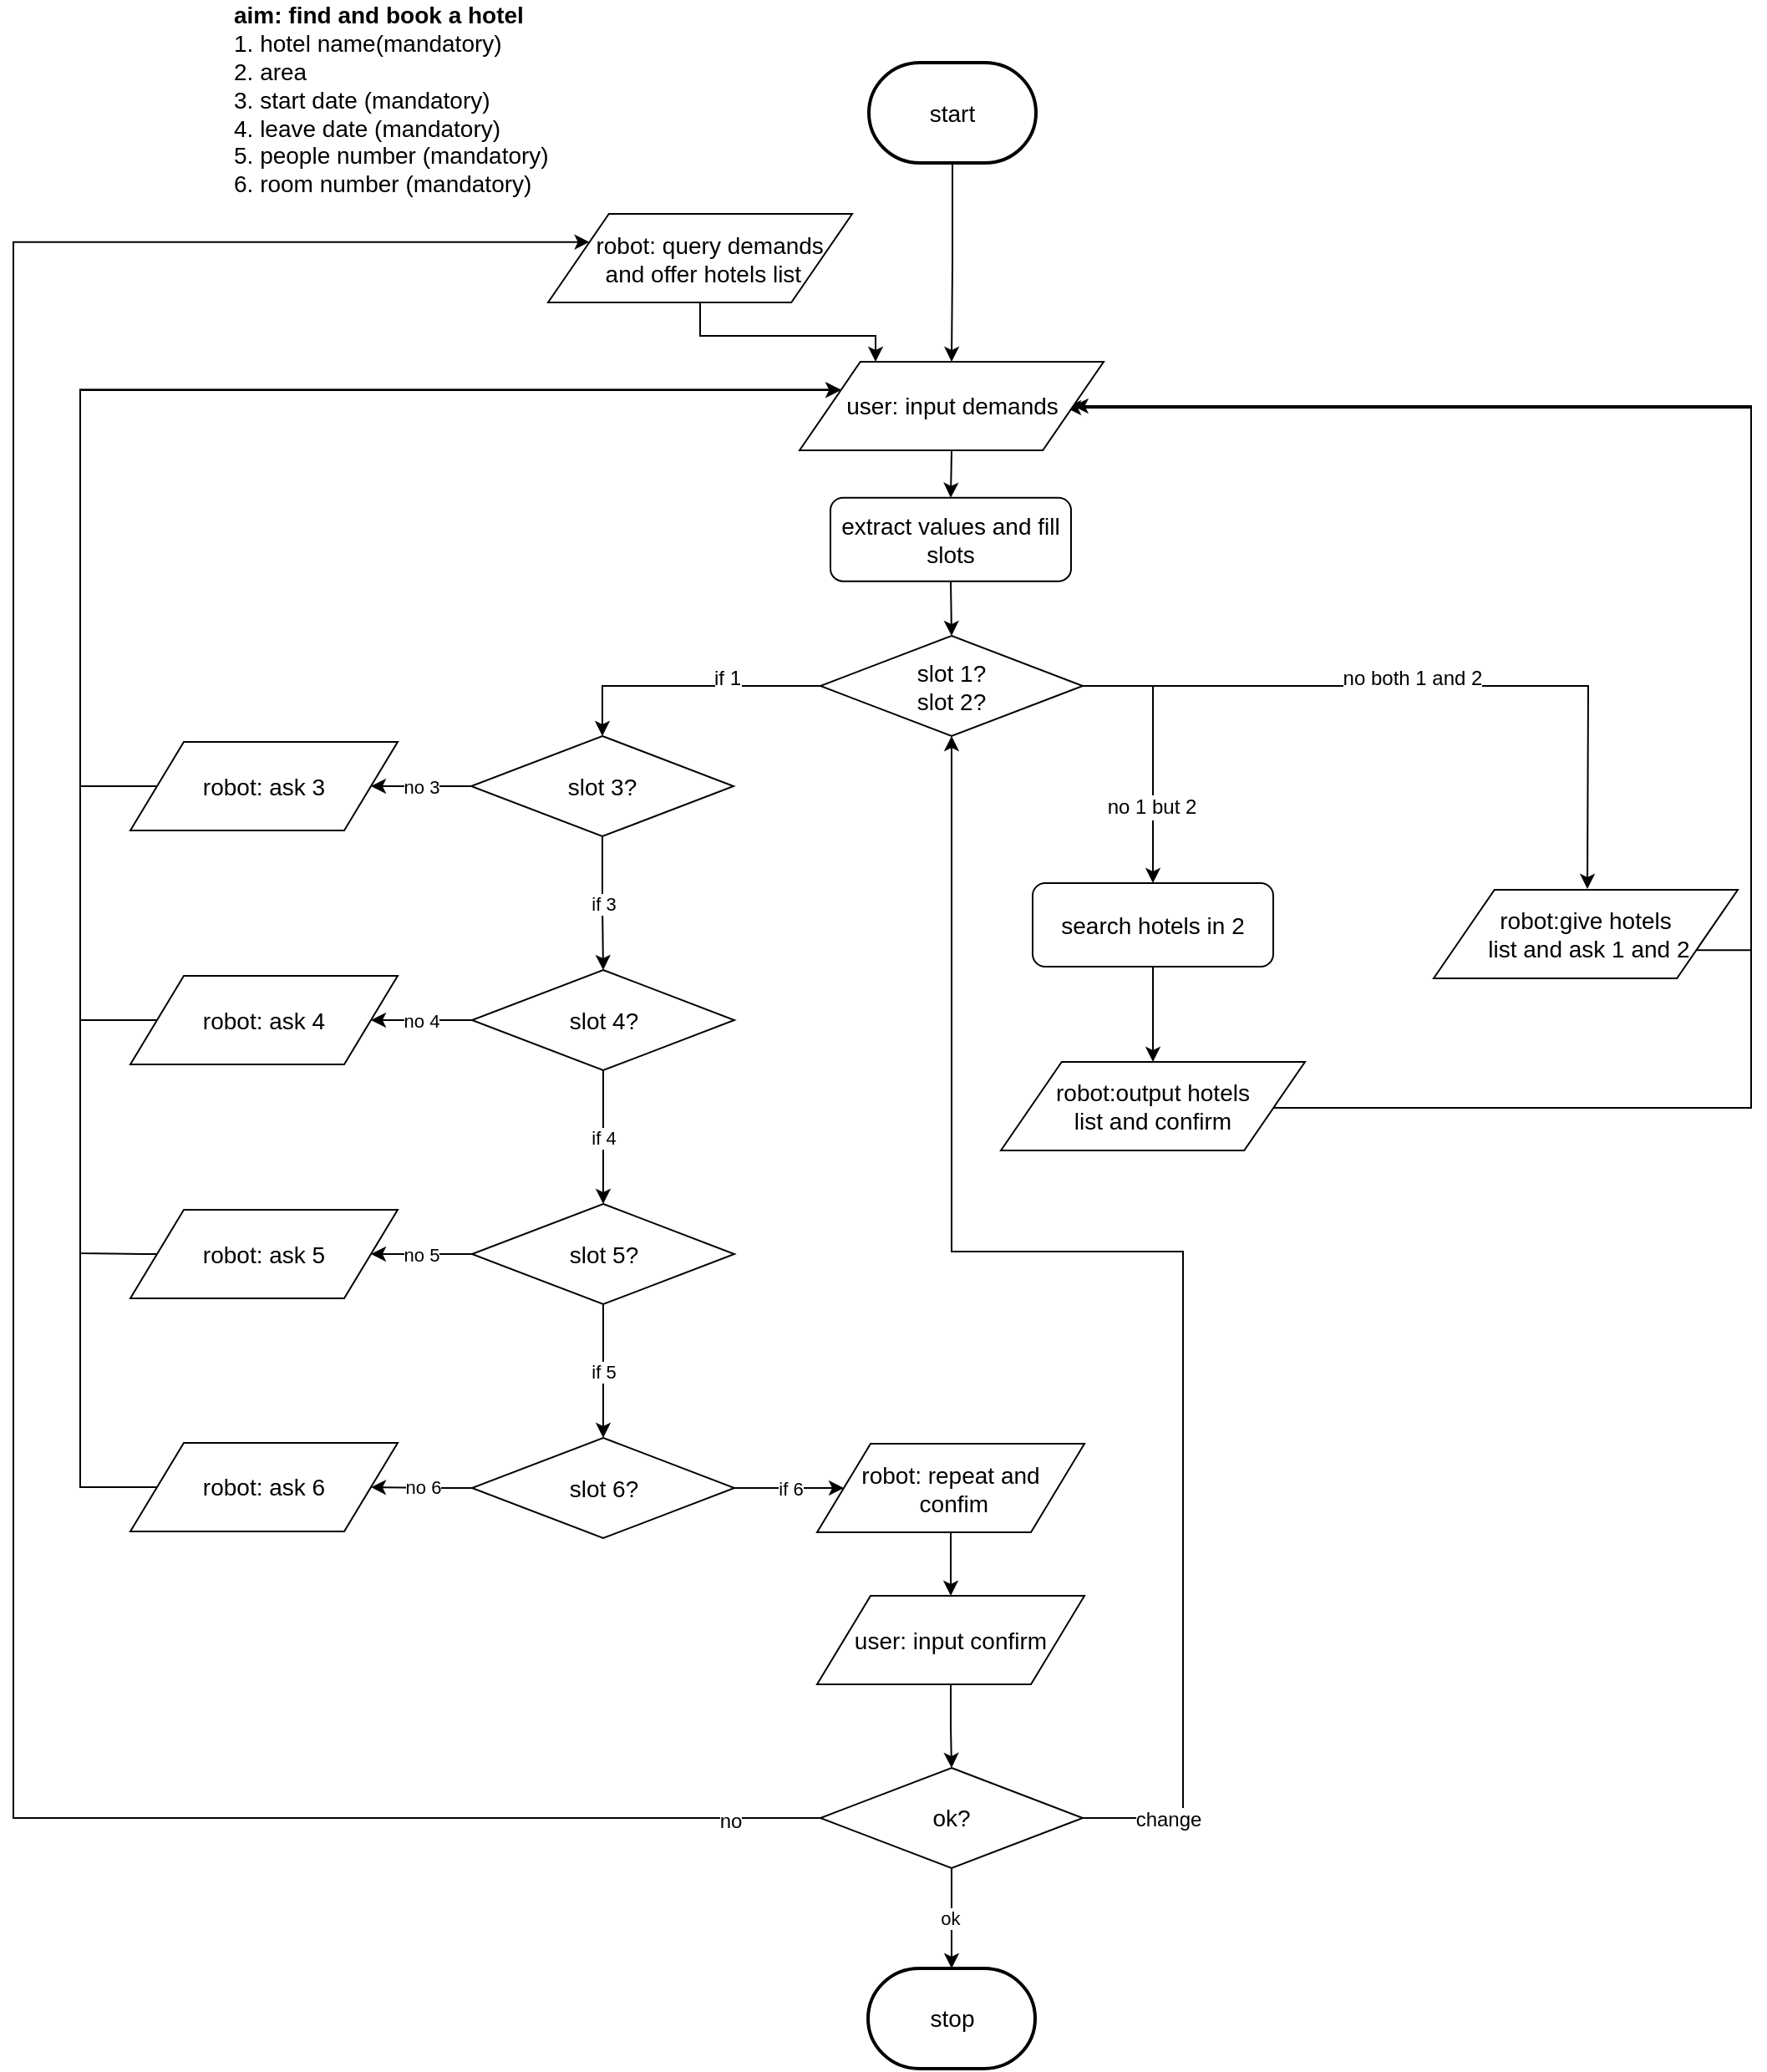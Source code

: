<mxfile pages="1" version="11.2.8" type="google"><diagram id="LGbj_nc2hdgQ7Wxbu6nX" name="Page-1"><mxGraphModel dx="3019" dy="1807" grid="1" gridSize="10" guides="1" tooltips="1" connect="1" arrows="1" fold="1" page="1" pageScale="1" pageWidth="1169" pageHeight="827" math="0" shadow="0"><root><mxCell id="0"/><mxCell id="1" parent="0"/><mxCell id="eVSHGfPKCPN9U0Eyg4gg-1" style="edgeStyle=orthogonalEdgeStyle;rounded=0;orthogonalLoop=1;jettySize=auto;html=1;exitX=0.5;exitY=1;exitDx=0;exitDy=0;exitPerimeter=0;" parent="1" source="oDHh0Tye45tHc2-Hxg_j-2" target="oDHh0Tye45tHc2-Hxg_j-4" edge="1"><mxGeometry relative="1" as="geometry"><mxPoint x="533" y="25" as="sourcePoint"/><mxPoint x="533" y="58" as="targetPoint"/></mxGeometry></mxCell><mxCell id="eVSHGfPKCPN9U0Eyg4gg-6" value="&lt;font style=&quot;font-size: 14px&quot;&gt;&lt;b&gt;aim: find and book a hotel&lt;/b&gt;&lt;br&gt;1. hotel name(mandatory)&lt;br&gt;2. area&lt;br&gt;3. start date (mandatory)&lt;br&gt;4. leave date (mandatory)&lt;br&gt;5. people number (mandatory)&lt;br&gt;6. room number (mandatory)&lt;br&gt;&lt;br&gt;&lt;/font&gt;" style="text;html=1;strokeColor=none;fillColor=none;align=left;verticalAlign=middle;whiteSpace=wrap;rounded=0;" parent="1" vertex="1"><mxGeometry x="100" y="-57" width="220" height="113" as="geometry"/></mxCell><mxCell id="eVSHGfPKCPN9U0Eyg4gg-11" style="edgeStyle=orthogonalEdgeStyle;rounded=0;orthogonalLoop=1;jettySize=auto;html=1;exitX=1;exitY=0.5;exitDx=0;exitDy=0;entryX=0.5;entryY=0;entryDx=0;entryDy=0;" parent="1" source="eVSHGfPKCPN9U0Eyg4gg-7" target="eVSHGfPKCPN9U0Eyg4gg-10" edge="1"><mxGeometry relative="1" as="geometry"/></mxCell><mxCell id="eVSHGfPKCPN9U0Eyg4gg-14" value="no 1 but 2" style="text;html=1;resizable=0;points=[];align=center;verticalAlign=middle;labelBackgroundColor=#ffffff;" parent="eVSHGfPKCPN9U0Eyg4gg-11" vertex="1" connectable="0"><mxGeometry x="0.425" y="-1" relative="1" as="geometry"><mxPoint as="offset"/></mxGeometry></mxCell><mxCell id="eVSHGfPKCPN9U0Eyg4gg-12" style="edgeStyle=orthogonalEdgeStyle;rounded=0;orthogonalLoop=1;jettySize=auto;html=1;exitX=1;exitY=0.5;exitDx=0;exitDy=0;" parent="1" source="eVSHGfPKCPN9U0Eyg4gg-7" edge="1"><mxGeometry relative="1" as="geometry"><mxPoint x="912" y="464" as="targetPoint"/></mxGeometry></mxCell><mxCell id="eVSHGfPKCPN9U0Eyg4gg-15" value="no both 1 and 2" style="text;html=1;resizable=0;points=[];align=center;verticalAlign=middle;labelBackgroundColor=#ffffff;" parent="eVSHGfPKCPN9U0Eyg4gg-12" vertex="1" connectable="0"><mxGeometry x="-0.07" y="5" relative="1" as="geometry"><mxPoint as="offset"/></mxGeometry></mxCell><mxCell id="eVSHGfPKCPN9U0Eyg4gg-20" style="edgeStyle=orthogonalEdgeStyle;rounded=0;orthogonalLoop=1;jettySize=auto;html=1;exitX=0;exitY=0.5;exitDx=0;exitDy=0;entryX=0.5;entryY=0;entryDx=0;entryDy=0;" parent="1" source="eVSHGfPKCPN9U0Eyg4gg-7" target="eVSHGfPKCPN9U0Eyg4gg-19" edge="1"><mxGeometry relative="1" as="geometry"/></mxCell><mxCell id="eVSHGfPKCPN9U0Eyg4gg-28" value="if 1" style="text;html=1;resizable=0;points=[];align=center;verticalAlign=middle;labelBackgroundColor=#ffffff;" parent="eVSHGfPKCPN9U0Eyg4gg-20" vertex="1" connectable="0"><mxGeometry x="-0.297" y="-5" relative="1" as="geometry"><mxPoint as="offset"/></mxGeometry></mxCell><mxCell id="eVSHGfPKCPN9U0Eyg4gg-7" value="&lt;font style=&quot;font-size: 14px&quot;&gt;slot 1?&lt;br&gt;slot 2?&lt;br&gt;&lt;/font&gt;" style="rhombus;whiteSpace=wrap;html=1;" parent="1" vertex="1"><mxGeometry x="453" y="312.5" width="157" height="60" as="geometry"/></mxCell><mxCell id="eVSHGfPKCPN9U0Eyg4gg-13" style="edgeStyle=orthogonalEdgeStyle;rounded=0;orthogonalLoop=1;jettySize=auto;html=1;exitX=1;exitY=0.75;exitDx=0;exitDy=0;entryX=1;entryY=0.5;entryDx=0;entryDy=0;" parent="1" edge="1" source="oDHh0Tye45tHc2-Hxg_j-6"><mxGeometry relative="1" as="geometry"><Array as="points"><mxPoint x="977" y="500"/><mxPoint x="1010" y="500"/><mxPoint x="1010" y="176"/></Array><mxPoint x="980" y="422" as="sourcePoint"/><mxPoint x="600" y="176" as="targetPoint"/></mxGeometry></mxCell><mxCell id="eVSHGfPKCPN9U0Eyg4gg-17" style="edgeStyle=orthogonalEdgeStyle;rounded=0;orthogonalLoop=1;jettySize=auto;html=1;exitX=0.5;exitY=1;exitDx=0;exitDy=0;entryX=0.5;entryY=0;entryDx=0;entryDy=0;" parent="1" source="eVSHGfPKCPN9U0Eyg4gg-10" target="oDHh0Tye45tHc2-Hxg_j-8" edge="1"><mxGeometry relative="1" as="geometry"><mxPoint x="652" y="570" as="targetPoint"/></mxGeometry></mxCell><mxCell id="eVSHGfPKCPN9U0Eyg4gg-10" value="&lt;span style=&quot;font-size: 14px&quot;&gt;search hotels in 2&lt;/span&gt;" style="rounded=1;whiteSpace=wrap;html=1;" parent="1" vertex="1"><mxGeometry x="580" y="460.5" width="144" height="50" as="geometry"/></mxCell><mxCell id="eVSHGfPKCPN9U0Eyg4gg-18" style="edgeStyle=orthogonalEdgeStyle;rounded=0;orthogonalLoop=1;jettySize=auto;html=1;exitX=1;exitY=0.5;exitDx=0;exitDy=0;entryX=1;entryY=0.5;entryDx=0;entryDy=0;" parent="1" source="oDHh0Tye45tHc2-Hxg_j-8" target="oDHh0Tye45tHc2-Hxg_j-4" edge="1"><mxGeometry relative="1" as="geometry"><Array as="points"><mxPoint x="725" y="595"/><mxPoint x="1010" y="595"/><mxPoint x="1010" y="175"/></Array><mxPoint x="724" y="595" as="sourcePoint"/><mxPoint x="604" y="243" as="targetPoint"/></mxGeometry></mxCell><mxCell id="eVSHGfPKCPN9U0Eyg4gg-22" value="if 3" style="edgeStyle=orthogonalEdgeStyle;rounded=0;orthogonalLoop=1;jettySize=auto;html=1;" parent="1" source="eVSHGfPKCPN9U0Eyg4gg-19" target="eVSHGfPKCPN9U0Eyg4gg-21" edge="1"><mxGeometry relative="1" as="geometry"/></mxCell><mxCell id="eVSHGfPKCPN9U0Eyg4gg-26" value="no 3" style="edgeStyle=orthogonalEdgeStyle;rounded=0;orthogonalLoop=1;jettySize=auto;html=1;exitX=0;exitY=0.5;exitDx=0;exitDy=0;" parent="1" source="eVSHGfPKCPN9U0Eyg4gg-19" target="oDHh0Tye45tHc2-Hxg_j-9" edge="1"><mxGeometry relative="1" as="geometry"><mxPoint x="191.857" y="402.857" as="targetPoint"/></mxGeometry></mxCell><mxCell id="eVSHGfPKCPN9U0Eyg4gg-19" value="&lt;font style=&quot;font-size: 14px&quot;&gt;slot 3?&lt;br&gt;&lt;/font&gt;" style="rhombus;whiteSpace=wrap;html=1;" parent="1" vertex="1"><mxGeometry x="244" y="372.5" width="157" height="60" as="geometry"/></mxCell><mxCell id="eVSHGfPKCPN9U0Eyg4gg-24" value="if 4" style="edgeStyle=orthogonalEdgeStyle;rounded=0;orthogonalLoop=1;jettySize=auto;html=1;" parent="1" source="eVSHGfPKCPN9U0Eyg4gg-21" target="eVSHGfPKCPN9U0Eyg4gg-23" edge="1"><mxGeometry relative="1" as="geometry"/></mxCell><mxCell id="eVSHGfPKCPN9U0Eyg4gg-35" value="no 4" style="edgeStyle=orthogonalEdgeStyle;rounded=0;orthogonalLoop=1;jettySize=auto;html=1;exitX=0;exitY=0.5;exitDx=0;exitDy=0;entryX=1;entryY=0.5;entryDx=0;entryDy=0;" parent="1" source="eVSHGfPKCPN9U0Eyg4gg-21" target="oDHh0Tye45tHc2-Hxg_j-11" edge="1"><mxGeometry relative="1" as="geometry"><mxPoint x="192.143" y="542.286" as="targetPoint"/></mxGeometry></mxCell><mxCell id="eVSHGfPKCPN9U0Eyg4gg-21" value="&lt;font style=&quot;font-size: 14px&quot;&gt;slot 4?&lt;br&gt;&lt;/font&gt;" style="rhombus;whiteSpace=wrap;html=1;" parent="1" vertex="1"><mxGeometry x="244.5" y="512.5" width="157" height="60" as="geometry"/></mxCell><mxCell id="eVSHGfPKCPN9U0Eyg4gg-30" style="edgeStyle=orthogonalEdgeStyle;rounded=0;orthogonalLoop=1;jettySize=auto;html=1;exitX=0;exitY=0.5;exitDx=0;exitDy=0;entryX=0;entryY=0.25;entryDx=0;entryDy=0;" parent="1" source="oDHh0Tye45tHc2-Hxg_j-14" target="oDHh0Tye45tHc2-Hxg_j-4" edge="1"><mxGeometry relative="1" as="geometry"><Array as="points"><mxPoint x="48" y="682"/><mxPoint x="10" y="682"/><mxPoint x="10" y="235"/></Array><mxPoint x="48.143" y="682.286" as="sourcePoint"/><mxPoint x="460" y="243" as="targetPoint"/></mxGeometry></mxCell><mxCell id="eVSHGfPKCPN9U0Eyg4gg-40" value="no 5" style="edgeStyle=orthogonalEdgeStyle;rounded=0;orthogonalLoop=1;jettySize=auto;html=1;exitX=0;exitY=0.5;exitDx=0;exitDy=0;entryX=1;entryY=0.5;entryDx=0;entryDy=0;" parent="1" source="eVSHGfPKCPN9U0Eyg4gg-23" target="oDHh0Tye45tHc2-Hxg_j-14" edge="1"><mxGeometry relative="1" as="geometry"><mxPoint x="192.143" y="682.286" as="targetPoint"/></mxGeometry></mxCell><mxCell id="eVSHGfPKCPN9U0Eyg4gg-42" value="if 5" style="edgeStyle=orthogonalEdgeStyle;rounded=0;orthogonalLoop=1;jettySize=auto;html=1;" parent="1" source="eVSHGfPKCPN9U0Eyg4gg-23" target="eVSHGfPKCPN9U0Eyg4gg-41" edge="1"><mxGeometry relative="1" as="geometry"/></mxCell><mxCell id="eVSHGfPKCPN9U0Eyg4gg-23" value="&lt;font style=&quot;font-size: 14px&quot;&gt;slot 5?&lt;br&gt;&lt;/font&gt;" style="rhombus;whiteSpace=wrap;html=1;" parent="1" vertex="1"><mxGeometry x="244.5" y="652.5" width="157" height="60" as="geometry"/></mxCell><mxCell id="eVSHGfPKCPN9U0Eyg4gg-43" value="no 6" style="edgeStyle=orthogonalEdgeStyle;rounded=0;orthogonalLoop=1;jettySize=auto;html=1;exitX=0;exitY=0.5;exitDx=0;exitDy=0;entryX=1;entryY=0.5;entryDx=0;entryDy=0;" parent="1" source="eVSHGfPKCPN9U0Eyg4gg-41" target="oDHh0Tye45tHc2-Hxg_j-15" edge="1"><mxGeometry relative="1" as="geometry"><mxPoint x="192.143" y="822.286" as="targetPoint"/><Array as="points"/></mxGeometry></mxCell><mxCell id="eVSHGfPKCPN9U0Eyg4gg-47" value="if 6" style="edgeStyle=orthogonalEdgeStyle;rounded=0;orthogonalLoop=1;jettySize=auto;html=1;exitX=1;exitY=0.5;exitDx=0;exitDy=0;entryX=0;entryY=0.5;entryDx=0;entryDy=0;" parent="1" source="eVSHGfPKCPN9U0Eyg4gg-41" target="oDHh0Tye45tHc2-Hxg_j-16" edge="1"><mxGeometry relative="1" as="geometry"><mxPoint x="459" y="822" as="targetPoint"/></mxGeometry></mxCell><mxCell id="eVSHGfPKCPN9U0Eyg4gg-41" value="&lt;font style=&quot;font-size: 14px&quot;&gt;slot 6?&lt;br&gt;&lt;/font&gt;" style="rhombus;whiteSpace=wrap;html=1;" parent="1" vertex="1"><mxGeometry x="244.5" y="792.5" width="157" height="60" as="geometry"/></mxCell><mxCell id="eVSHGfPKCPN9U0Eyg4gg-45" style="edgeStyle=orthogonalEdgeStyle;rounded=0;orthogonalLoop=1;jettySize=auto;html=1;exitX=0;exitY=0.5;exitDx=0;exitDy=0;entryX=0;entryY=0.25;entryDx=0;entryDy=0;" parent="1" source="oDHh0Tye45tHc2-Hxg_j-15" target="oDHh0Tye45tHc2-Hxg_j-4" edge="1"><mxGeometry relative="1" as="geometry"><Array as="points"><mxPoint x="10" y="822"/><mxPoint x="10" y="165"/></Array><mxPoint x="48.143" y="822.286" as="sourcePoint"/><mxPoint x="460" y="243" as="targetPoint"/></mxGeometry></mxCell><mxCell id="eVSHGfPKCPN9U0Eyg4gg-53" value="ok&amp;nbsp;" style="edgeStyle=orthogonalEdgeStyle;rounded=0;orthogonalLoop=1;jettySize=auto;html=1;exitX=0.5;exitY=1;exitDx=0;exitDy=0;" parent="1" source="eVSHGfPKCPN9U0Eyg4gg-48" target="oDHh0Tye45tHc2-Hxg_j-20" edge="1"><mxGeometry relative="1" as="geometry"><Array as="points"/><mxPoint x="530.429" y="1100.0" as="targetPoint"/></mxGeometry></mxCell><mxCell id="eVSHGfPKCPN9U0Eyg4gg-56" style="edgeStyle=orthogonalEdgeStyle;rounded=0;orthogonalLoop=1;jettySize=auto;html=1;exitX=1;exitY=0.5;exitDx=0;exitDy=0;entryX=0.5;entryY=1;entryDx=0;entryDy=0;" parent="1" source="eVSHGfPKCPN9U0Eyg4gg-48" target="eVSHGfPKCPN9U0Eyg4gg-7" edge="1"><mxGeometry relative="1" as="geometry"><Array as="points"><mxPoint x="670" y="1020"/><mxPoint x="670" y="681"/><mxPoint x="532" y="681"/></Array></mxGeometry></mxCell><mxCell id="eVSHGfPKCPN9U0Eyg4gg-57" value="change" style="text;html=1;resizable=0;points=[];align=center;verticalAlign=middle;labelBackgroundColor=#ffffff;" parent="eVSHGfPKCPN9U0Eyg4gg-56" vertex="1" connectable="0"><mxGeometry x="-0.88" y="-1" relative="1" as="geometry"><mxPoint as="offset"/></mxGeometry></mxCell><mxCell id="oDHh0Tye45tHc2-Hxg_j-22" style="edgeStyle=orthogonalEdgeStyle;rounded=0;orthogonalLoop=1;jettySize=auto;html=1;exitX=0;exitY=0.5;exitDx=0;exitDy=0;entryX=0;entryY=0.25;entryDx=0;entryDy=0;" parent="1" source="eVSHGfPKCPN9U0Eyg4gg-48" target="oDHh0Tye45tHc2-Hxg_j-1" edge="1"><mxGeometry relative="1" as="geometry"><Array as="points"><mxPoint x="-30" y="1020"/><mxPoint x="-30" y="77"/></Array></mxGeometry></mxCell><mxCell id="oDHh0Tye45tHc2-Hxg_j-23" value="no" style="text;html=1;resizable=0;points=[];align=center;verticalAlign=middle;labelBackgroundColor=#ffffff;" parent="oDHh0Tye45tHc2-Hxg_j-22" vertex="1" connectable="0"><mxGeometry x="-0.939" y="2" relative="1" as="geometry"><mxPoint as="offset"/></mxGeometry></mxCell><mxCell id="eVSHGfPKCPN9U0Eyg4gg-48" value="&lt;font style=&quot;font-size: 14px&quot;&gt;ok?&lt;br&gt;&lt;/font&gt;" style="rhombus;whiteSpace=wrap;html=1;" parent="1" vertex="1"><mxGeometry x="453" y="990" width="157" height="60" as="geometry"/></mxCell><mxCell id="VJbETRnfPvkYuMA4DDel-7" style="edgeStyle=orthogonalEdgeStyle;rounded=0;orthogonalLoop=1;jettySize=auto;html=1;exitX=0.5;exitY=1;exitDx=0;exitDy=0;entryX=0.25;entryY=0;entryDx=0;entryDy=0;" edge="1" parent="1" source="oDHh0Tye45tHc2-Hxg_j-1" target="oDHh0Tye45tHc2-Hxg_j-4"><mxGeometry relative="1" as="geometry"/></mxCell><mxCell id="oDHh0Tye45tHc2-Hxg_j-1" value="&lt;font style=&quot;font-size: 14px&quot;&gt;&amp;nbsp; &amp;nbsp;robot:&amp;nbsp;&lt;/font&gt;&lt;span style=&quot;font-size: 14px&quot;&gt;query demands&lt;br&gt;&amp;nbsp;and offer hotels list&lt;/span&gt;" style="shape=parallelogram;perimeter=parallelogramPerimeter;whiteSpace=wrap;html=1;" parent="1" vertex="1"><mxGeometry x="290" y="60" width="182" height="53" as="geometry"/></mxCell><mxCell id="oDHh0Tye45tHc2-Hxg_j-2" value="&lt;span style=&quot;font-size: 14px&quot;&gt;start&lt;/span&gt;" style="strokeWidth=2;html=1;shape=mxgraph.flowchart.terminator;whiteSpace=wrap;" parent="1" vertex="1"><mxGeometry x="482" y="-30.481" width="100" height="60" as="geometry"/></mxCell><mxCell id="VJbETRnfPvkYuMA4DDel-5" style="edgeStyle=orthogonalEdgeStyle;rounded=0;orthogonalLoop=1;jettySize=auto;html=1;exitX=0.5;exitY=1;exitDx=0;exitDy=0;entryX=0.5;entryY=0;entryDx=0;entryDy=0;" edge="1" parent="1" source="oDHh0Tye45tHc2-Hxg_j-4" target="VJbETRnfPvkYuMA4DDel-1"><mxGeometry relative="1" as="geometry"/></mxCell><mxCell id="oDHh0Tye45tHc2-Hxg_j-4" value="&lt;span style=&quot;font-size: 14px&quot;&gt;user: input demands&lt;/span&gt;" style="shape=parallelogram;perimeter=parallelogramPerimeter;whiteSpace=wrap;html=1;" parent="1" vertex="1"><mxGeometry x="440.5" y="148.5" width="182" height="53" as="geometry"/></mxCell><mxCell id="oDHh0Tye45tHc2-Hxg_j-6" value="&lt;span style=&quot;font-size: 14px&quot;&gt;robot:give hotels&lt;br&gt;&amp;nbsp;list and ask 1 and 2&lt;/span&gt;" style="shape=parallelogram;perimeter=parallelogramPerimeter;whiteSpace=wrap;html=1;" parent="1" vertex="1"><mxGeometry x="820" y="464.5" width="182" height="53" as="geometry"/></mxCell><mxCell id="oDHh0Tye45tHc2-Hxg_j-8" value="&lt;span style=&quot;font-size: 14px&quot;&gt;robot:output hotels &lt;br&gt;list and confirm&lt;/span&gt;" style="shape=parallelogram;perimeter=parallelogramPerimeter;whiteSpace=wrap;html=1;" parent="1" vertex="1"><mxGeometry x="561" y="567.5" width="182" height="53" as="geometry"/></mxCell><mxCell id="oDHh0Tye45tHc2-Hxg_j-10" style="edgeStyle=orthogonalEdgeStyle;rounded=0;orthogonalLoop=1;jettySize=auto;html=1;exitX=0;exitY=0.5;exitDx=0;exitDy=0;entryX=0;entryY=0.25;entryDx=0;entryDy=0;" parent="1" source="oDHh0Tye45tHc2-Hxg_j-9" target="oDHh0Tye45tHc2-Hxg_j-4" edge="1"><mxGeometry relative="1" as="geometry"><Array as="points"><mxPoint x="56" y="402"/><mxPoint x="10" y="402"/><mxPoint x="10" y="165"/></Array></mxGeometry></mxCell><mxCell id="oDHh0Tye45tHc2-Hxg_j-9" value="&lt;span style=&quot;font-size: 14px&quot;&gt;robot: ask 3&lt;/span&gt;" style="shape=parallelogram;perimeter=parallelogramPerimeter;whiteSpace=wrap;html=1;" parent="1" vertex="1"><mxGeometry x="40" y="376" width="160" height="53" as="geometry"/></mxCell><mxCell id="oDHh0Tye45tHc2-Hxg_j-24" style="edgeStyle=orthogonalEdgeStyle;rounded=0;orthogonalLoop=1;jettySize=auto;html=1;exitX=0;exitY=0.5;exitDx=0;exitDy=0;entryX=0;entryY=0.25;entryDx=0;entryDy=0;" parent="1" source="oDHh0Tye45tHc2-Hxg_j-11" target="oDHh0Tye45tHc2-Hxg_j-4" edge="1"><mxGeometry relative="1" as="geometry"><Array as="points"><mxPoint x="56" y="542"/><mxPoint x="10" y="542"/><mxPoint x="10" y="165"/></Array></mxGeometry></mxCell><mxCell id="oDHh0Tye45tHc2-Hxg_j-11" value="&lt;span style=&quot;font-size: 14px&quot;&gt;robot: ask 4&lt;/span&gt;" style="shape=parallelogram;perimeter=parallelogramPerimeter;whiteSpace=wrap;html=1;" parent="1" vertex="1"><mxGeometry x="40" y="516" width="160" height="53" as="geometry"/></mxCell><mxCell id="oDHh0Tye45tHc2-Hxg_j-14" value="&lt;span style=&quot;font-size: 14px&quot;&gt;robot: ask 5&lt;/span&gt;" style="shape=parallelogram;perimeter=parallelogramPerimeter;whiteSpace=wrap;html=1;" parent="1" vertex="1"><mxGeometry x="40" y="656" width="160" height="53" as="geometry"/></mxCell><mxCell id="oDHh0Tye45tHc2-Hxg_j-15" value="&lt;span style=&quot;font-size: 14px&quot;&gt;robot: ask 6&lt;/span&gt;" style="shape=parallelogram;perimeter=parallelogramPerimeter;whiteSpace=wrap;html=1;" parent="1" vertex="1"><mxGeometry x="40" y="795.5" width="160" height="53" as="geometry"/></mxCell><mxCell id="oDHh0Tye45tHc2-Hxg_j-18" value="" style="edgeStyle=orthogonalEdgeStyle;rounded=0;orthogonalLoop=1;jettySize=auto;html=1;" parent="1" source="oDHh0Tye45tHc2-Hxg_j-16" target="oDHh0Tye45tHc2-Hxg_j-17" edge="1"><mxGeometry relative="1" as="geometry"/></mxCell><mxCell id="oDHh0Tye45tHc2-Hxg_j-16" value="&lt;span style=&quot;font-size: 14px&quot;&gt;robot: repeat and&lt;br&gt;&amp;nbsp;confim&lt;/span&gt;" style="shape=parallelogram;perimeter=parallelogramPerimeter;whiteSpace=wrap;html=1;" parent="1" vertex="1"><mxGeometry x="451" y="796" width="160" height="53" as="geometry"/></mxCell><mxCell id="oDHh0Tye45tHc2-Hxg_j-19" value="" style="edgeStyle=orthogonalEdgeStyle;rounded=0;orthogonalLoop=1;jettySize=auto;html=1;" parent="1" source="oDHh0Tye45tHc2-Hxg_j-17" target="eVSHGfPKCPN9U0Eyg4gg-48" edge="1"><mxGeometry relative="1" as="geometry"/></mxCell><mxCell id="oDHh0Tye45tHc2-Hxg_j-17" value="&lt;span style=&quot;font-size: 14px&quot;&gt;user: input confirm&lt;/span&gt;" style="shape=parallelogram;perimeter=parallelogramPerimeter;whiteSpace=wrap;html=1;" parent="1" vertex="1"><mxGeometry x="451" y="887" width="160" height="53" as="geometry"/></mxCell><mxCell id="oDHh0Tye45tHc2-Hxg_j-20" value="&lt;font style=&quot;font-size: 14px&quot;&gt;stop&lt;/font&gt;" style="strokeWidth=2;html=1;shape=mxgraph.flowchart.terminator;whiteSpace=wrap;" parent="1" vertex="1"><mxGeometry x="481.5" y="1110" width="100" height="60" as="geometry"/></mxCell><mxCell id="VJbETRnfPvkYuMA4DDel-6" style="edgeStyle=orthogonalEdgeStyle;rounded=0;orthogonalLoop=1;jettySize=auto;html=1;exitX=0.5;exitY=1;exitDx=0;exitDy=0;entryX=0.5;entryY=0;entryDx=0;entryDy=0;" edge="1" parent="1" source="VJbETRnfPvkYuMA4DDel-1" target="eVSHGfPKCPN9U0Eyg4gg-7"><mxGeometry relative="1" as="geometry"/></mxCell><mxCell id="VJbETRnfPvkYuMA4DDel-1" value="&lt;font style=&quot;font-size: 14px&quot;&gt;extract values and fill slots&lt;/font&gt;" style="rounded=1;whiteSpace=wrap;html=1;" vertex="1" parent="1"><mxGeometry x="459" y="229.843" width="144" height="50" as="geometry"/></mxCell></root></mxGraphModel></diagram></mxfile>
